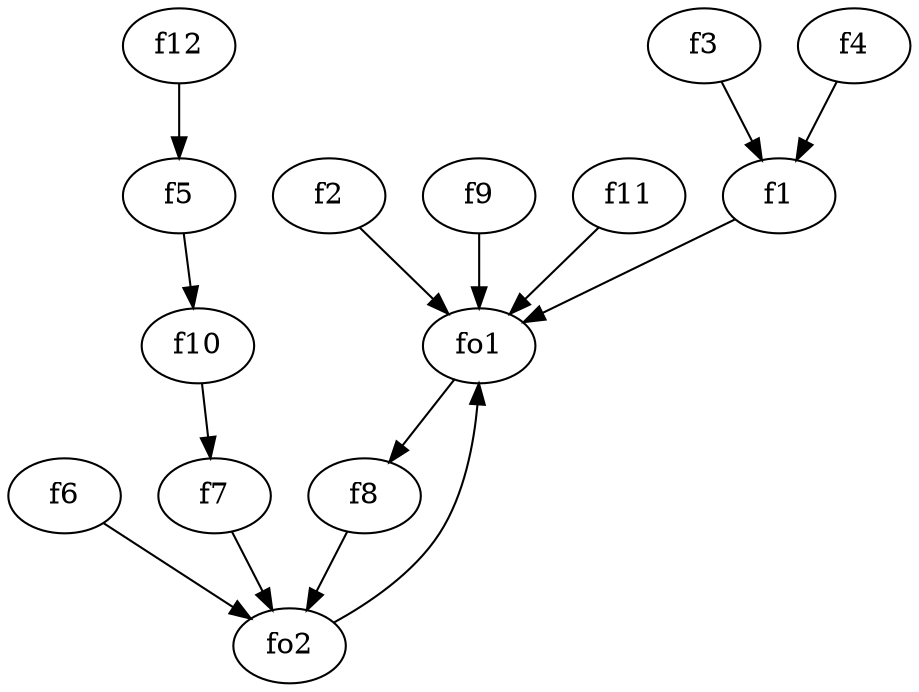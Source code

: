 strict digraph  {
f1;
f2;
f3;
f4;
f5;
f6;
f7;
f8;
f9;
f10;
f11;
f12;
fo1;
fo2;
f1 -> fo1  [weight=2];
f2 -> fo1  [weight=2];
f3 -> f1  [weight=2];
f4 -> f1  [weight=2];
f5 -> f10  [weight=2];
f6 -> fo2  [weight=2];
f7 -> fo2  [weight=2];
f8 -> fo2  [weight=2];
f9 -> fo1  [weight=2];
f10 -> f7  [weight=2];
f11 -> fo1  [weight=2];
f12 -> f5  [weight=2];
fo1 -> f8  [weight=2];
fo2 -> fo1  [weight=2];
}
